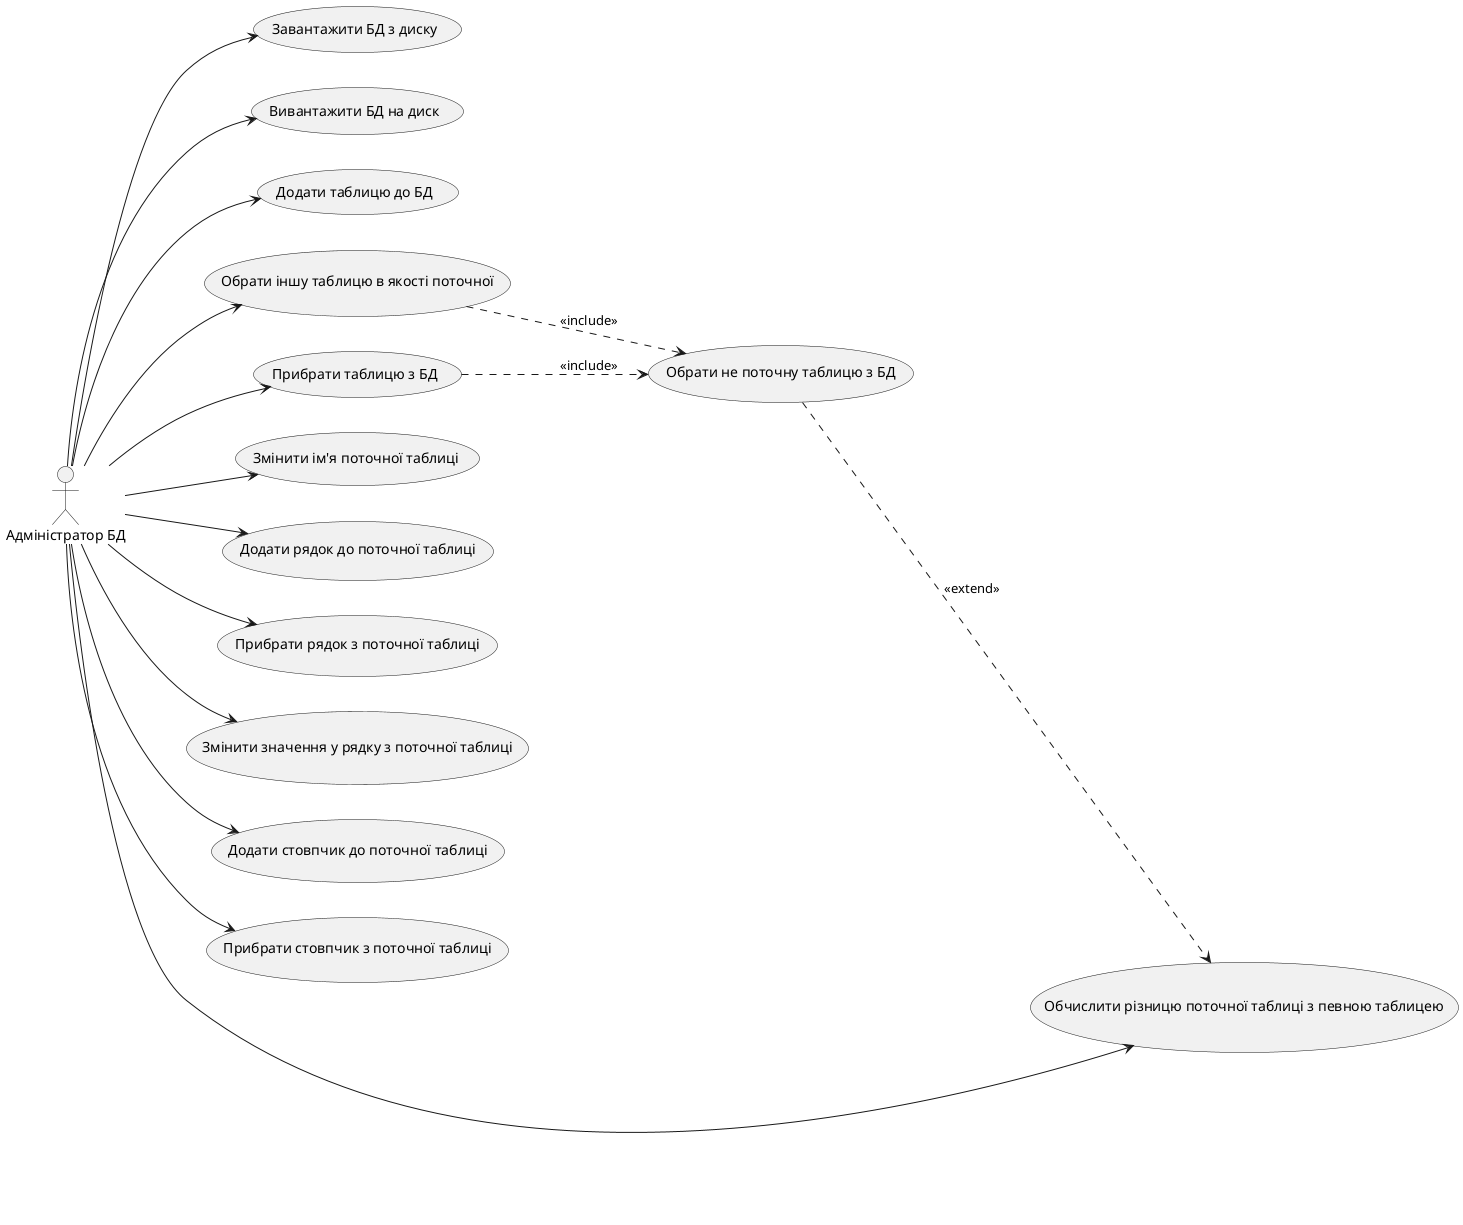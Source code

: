 @startuml

left to right direction

:Адміністратор БД: as admin

admin --> (Завантажити БД з диску)
admin --> (Вивантажити БД на диск)
admin --> (Додати таблицю до БД)

(Обрати не поточну таблицю з БД) as pickTable

(Обрати іншу таблицю в якості поточної) as activateTable
admin --> activateTable
activateTable ..> pickTable : <<include>>

(Прибрати таблицю з БД) as removeTable
admin --> removeTable
removeTable ..> pickTable : <<include>>

admin --> (Змінити ім'я поточної таблиці)
admin --> (Додати рядок до поточної таблиці)
admin --> (Прибрати рядок з поточної таблиці)
admin --> (Змінити значення у рядку з поточної таблиці)
admin --> (Додати стовпчик до поточної таблиці)
admin --> (Прибрати стовпчик з поточної таблиці)

(Обчислити різницю поточної таблиці з певною таблицею) as diffTable
admin --> diffTable
pickTable ..> diffTable : <<extend>>

@enduml
